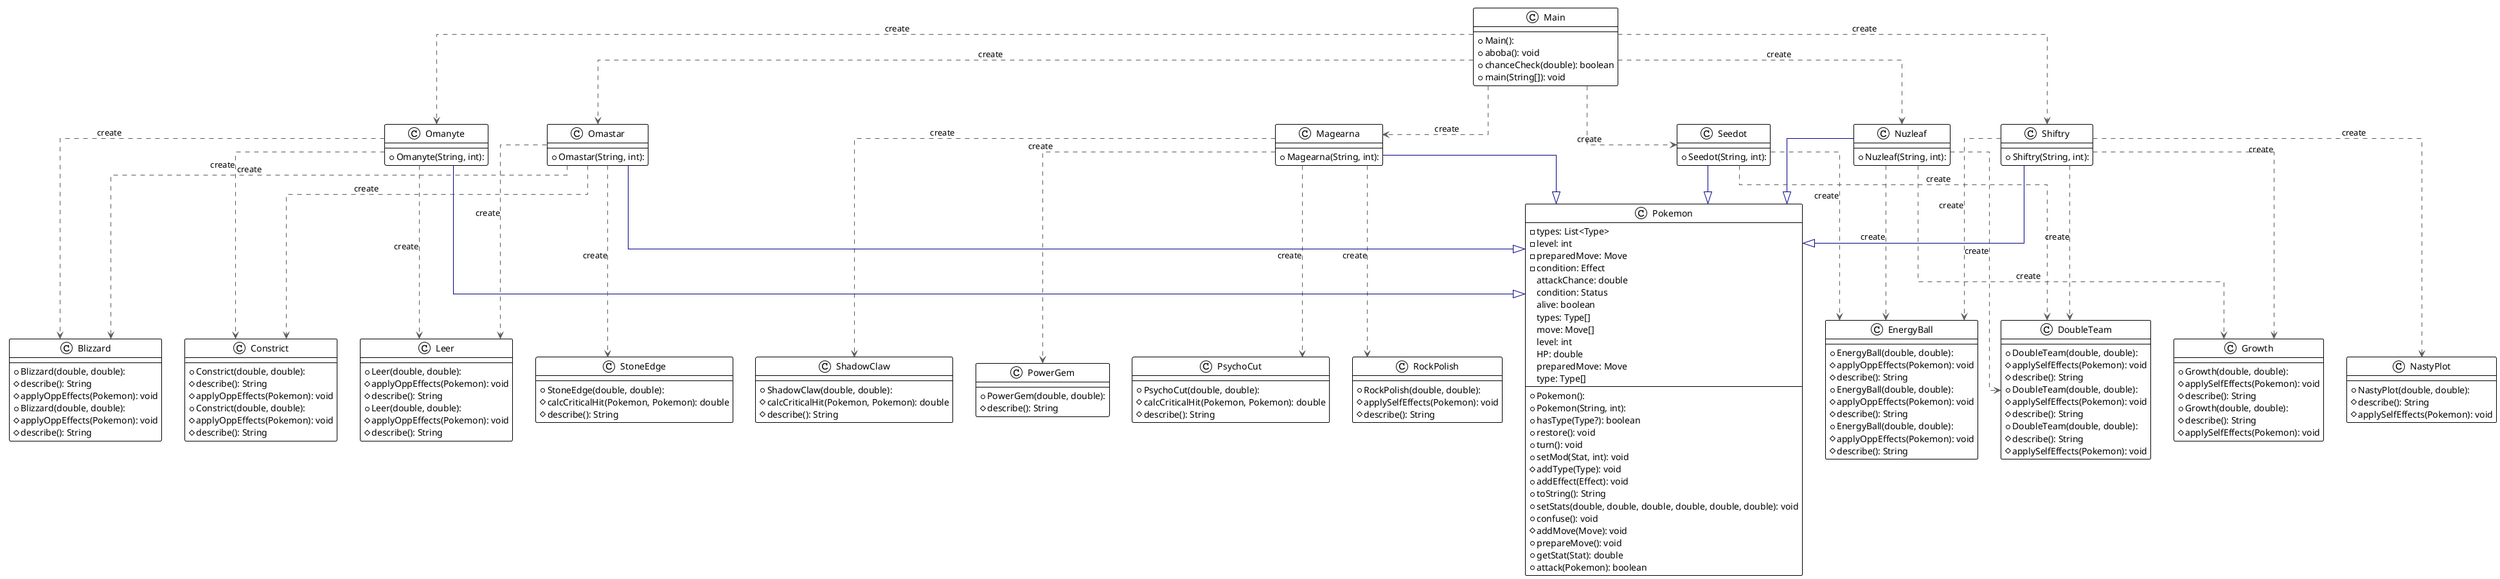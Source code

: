 @startuml

!theme plain
top to bottom direction
skinparam linetype ortho

class Blizzard {
  + Blizzard(double, double): 
  # describe(): String
  # applyOppEffects(Pokemon): void
}
class Blizzard {
  + Blizzard(double, double): 
  # applyOppEffects(Pokemon): void
  # describe(): String
}
class Constrict {
  + Constrict(double, double): 
  # describe(): String
  # applyOppEffects(Pokemon): void
}
class Constrict {
  + Constrict(double, double): 
  # applyOppEffects(Pokemon): void
  # describe(): String
}
class DoubleTeam {
  + DoubleTeam(double, double): 
  # applySelfEffects(Pokemon): void
  # describe(): String
}
class DoubleTeam {
  + DoubleTeam(double, double): 
  # applySelfEffects(Pokemon): void
  # describe(): String
}
class DoubleTeam {
  + DoubleTeam(double, double): 
  # describe(): String
  # applySelfEffects(Pokemon): void
}
class EnergyBall {
  + EnergyBall(double, double): 
  # applyOppEffects(Pokemon): void
  # describe(): String
}
class EnergyBall {
  + EnergyBall(double, double): 
  # applyOppEffects(Pokemon): void
  # describe(): String
}
class EnergyBall {
  + EnergyBall(double, double): 
  # applyOppEffects(Pokemon): void
  # describe(): String
}
class Growth {
  + Growth(double, double): 
  # applySelfEffects(Pokemon): void
  # describe(): String
}
class Growth {
  + Growth(double, double): 
  # describe(): String
  # applySelfEffects(Pokemon): void
}
class Leer {
  + Leer(double, double): 
  # applyOppEffects(Pokemon): void
  # describe(): String
}
class Leer {
  + Leer(double, double): 
  # applyOppEffects(Pokemon): void
  # describe(): String
}
class Magearna {
  + Magearna(String, int): 
}
class Main {
  + Main(): 
  + aboba(): void
  + chanceCheck(double): boolean
  + main(String[]): void
}
class NastyPlot {
  + NastyPlot(double, double): 
  # describe(): String
  # applySelfEffects(Pokemon): void
}
class Nuzleaf {
  + Nuzleaf(String, int): 
}
class Omanyte {
  + Omanyte(String, int): 
}
class Omastar {
  + Omastar(String, int): 
}
class Pokemon {
  + Pokemon(): 
  + Pokemon(String, int): 
  - types: List<Type>
  - level: int
  - preparedMove: Move
  - condition: Effect
  + hasType(Type?): boolean
  + restore(): void
  + turn(): void
  + setMod(Stat, int): void
  # addType(Type): void
  + addEffect(Effect): void
  + toString(): String
  + setStats(double, double, double, double, double, double): void
  + confuse(): void
  # addMove(Move): void
  + prepareMove(): void
  + getStat(Stat): double
  + attack(Pokemon): boolean
   attackChance: double
   condition: Status
   alive: boolean
   types: Type[]
   move: Move[]
   level: int
   HP: double
   preparedMove: Move
   type: Type[]
}
class PowerGem {
  + PowerGem(double, double): 
  # describe(): String
}
class PsychoCut {
  + PsychoCut(double, double): 
  # calcCriticalHit(Pokemon, Pokemon): double
  # describe(): String
}
class RockPolish {
  + RockPolish(double, double): 
  # applySelfEffects(Pokemon): void
  # describe(): String
}
class Seedot {
  + Seedot(String, int): 
}
class ShadowClaw {
  + ShadowClaw(double, double): 
  # calcCriticalHit(Pokemon, Pokemon): double
  # describe(): String
}
class Shiftry {
  + Shiftry(String, int): 
}
class StoneEdge {
  + StoneEdge(double, double): 
  # calcCriticalHit(Pokemon, Pokemon): double
  # describe(): String
}

Magearna    -[#000082,plain]-^  Pokemon    
Magearna    -[#595959,dashed]->  PowerGem   : "«create»"
Magearna    -[#595959,dashed]->  PsychoCut  : "«create»"
Magearna    -[#595959,dashed]->  RockPolish : "«create»"
Magearna    -[#595959,dashed]->  ShadowClaw : "«create»"
Main        -[#595959,dashed]->  Magearna   : "«create»"
Main        -[#595959,dashed]->  Nuzleaf    : "«create»"
Main        -[#595959,dashed]->  Omanyte    : "«create»"
Main        -[#595959,dashed]->  Omastar    : "«create»"
Main        -[#595959,dashed]->  Seedot     : "«create»"
Main        -[#595959,dashed]->  Shiftry    : "«create»"
Nuzleaf     -[#595959,dashed]->  DoubleTeam : "«create»"
Nuzleaf     -[#595959,dashed]->  EnergyBall : "«create»"
Nuzleaf     -[#595959,dashed]->  Growth     : "«create»"
Nuzleaf     -[#000082,plain]-^  Pokemon    
Omanyte     -[#595959,dashed]->  Blizzard   : "«create»"
Omanyte     -[#595959,dashed]->  Constrict  : "«create»"
Omanyte     -[#595959,dashed]->  Leer       : "«create»"
Omanyte     -[#000082,plain]-^  Pokemon    
Omastar     -[#595959,dashed]->  Blizzard   : "«create»"
Omastar     -[#595959,dashed]->  Constrict  : "«create»"
Omastar     -[#595959,dashed]->  Leer       : "«create»"
Omastar     -[#000082,plain]-^  Pokemon    
Omastar     -[#595959,dashed]->  StoneEdge  : "«create»"
Seedot      -[#595959,dashed]->  DoubleTeam : "«create»"
Seedot      -[#595959,dashed]->  EnergyBall : "«create»"
Seedot      -[#000082,plain]-^  Pokemon    
Shiftry     -[#595959,dashed]->  DoubleTeam : "«create»"
Shiftry     -[#595959,dashed]->  EnergyBall : "«create»"
Shiftry     -[#595959,dashed]->  Growth     : "«create»"
Shiftry     -[#595959,dashed]->  NastyPlot  : "«create»"
Shiftry     -[#000082,plain]-^  Pokemon    
@enduml
